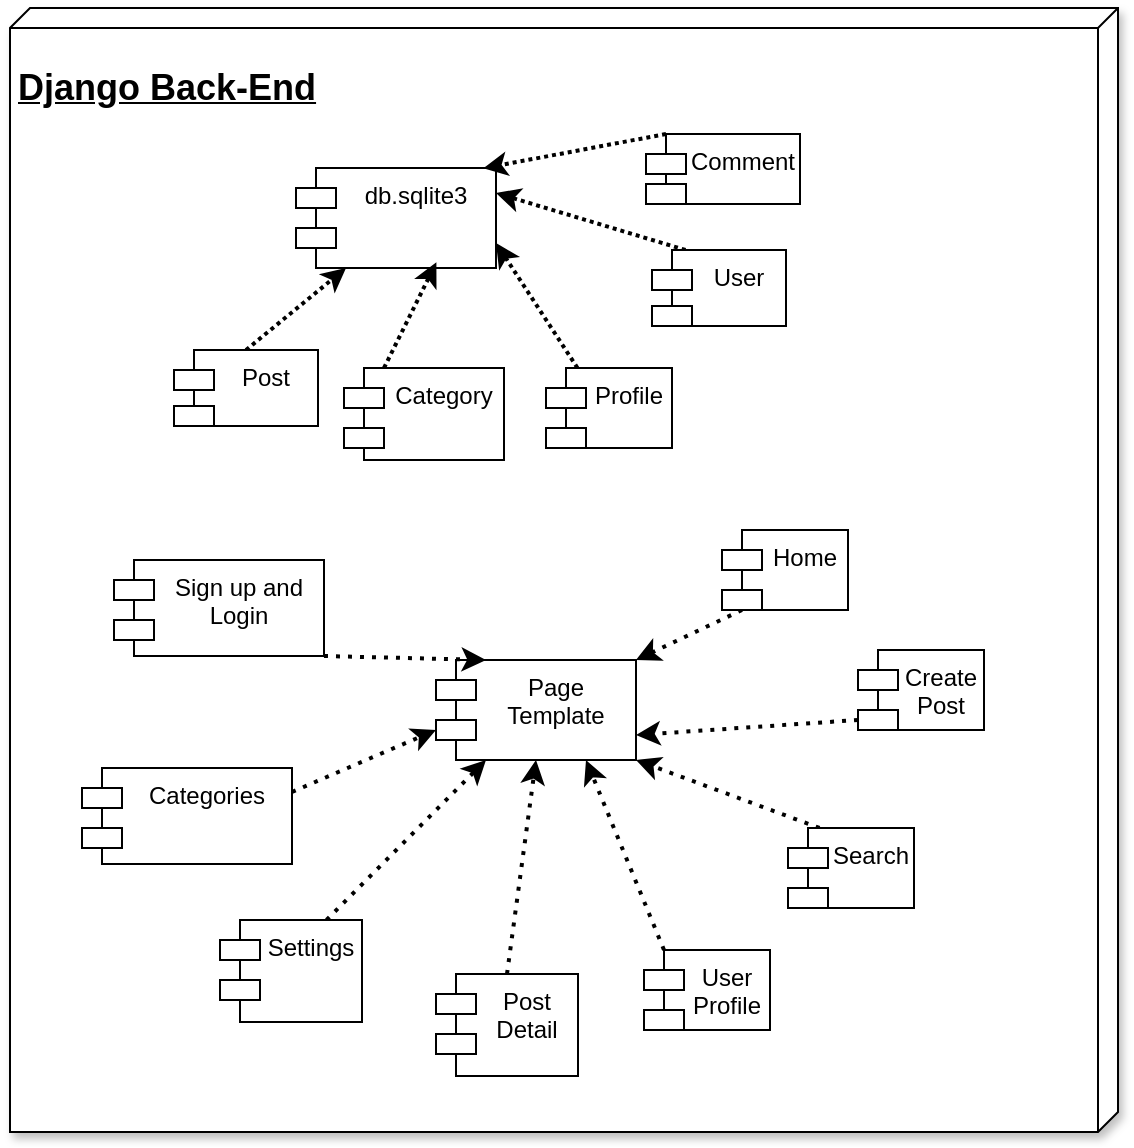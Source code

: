 <mxfile version="24.4.4" type="github">
  <diagram name="Page-1" id="kGsFk-90D487IeqG_Kmu">
    <mxGraphModel dx="1163" dy="570" grid="0" gridSize="10" guides="1" tooltips="1" connect="1" arrows="1" fold="1" page="1" pageScale="1" pageWidth="1169" pageHeight="827" math="0" shadow="0">
      <root>
        <mxCell id="0" />
        <mxCell id="1" parent="0" />
        <mxCell id="M0nrLScBIXvB6luAqI0C-2" value="&lt;h2&gt;Django Back-End&lt;/h2&gt;" style="verticalAlign=top;align=left;spacingTop=8;spacingLeft=2;spacingRight=12;shape=cube;size=10;direction=south;fontStyle=4;html=1;whiteSpace=wrap;shadow=1;" vertex="1" parent="1">
          <mxGeometry x="161" y="141" width="554" height="562" as="geometry" />
        </mxCell>
        <mxCell id="M0nrLScBIXvB6luAqI0C-1" value="db.sqlite3" style="shape=module;align=left;spacingLeft=20;align=center;verticalAlign=top;whiteSpace=wrap;html=1;" vertex="1" parent="1">
          <mxGeometry x="304" y="221" width="100" height="50" as="geometry" />
        </mxCell>
        <mxCell id="M0nrLScBIXvB6luAqI0C-17" style="rounded=0;orthogonalLoop=1;jettySize=auto;html=1;exitX=0.5;exitY=0;exitDx=0;exitDy=0;entryX=0.25;entryY=1;entryDx=0;entryDy=0;dashed=1;dashPattern=1 1;strokeWidth=2;" edge="1" parent="1" source="M0nrLScBIXvB6luAqI0C-10" target="M0nrLScBIXvB6luAqI0C-1">
          <mxGeometry relative="1" as="geometry" />
        </mxCell>
        <mxCell id="M0nrLScBIXvB6luAqI0C-10" value="Post" style="shape=module;align=left;spacingLeft=20;align=center;verticalAlign=top;whiteSpace=wrap;html=1;" vertex="1" parent="1">
          <mxGeometry x="243" y="312" width="72" height="38" as="geometry" />
        </mxCell>
        <mxCell id="M0nrLScBIXvB6luAqI0C-11" value="Category" style="shape=module;align=left;spacingLeft=20;align=center;verticalAlign=top;whiteSpace=wrap;html=1;" vertex="1" parent="1">
          <mxGeometry x="328" y="321" width="80" height="46" as="geometry" />
        </mxCell>
        <mxCell id="M0nrLScBIXvB6luAqI0C-20" style="rounded=0;orthogonalLoop=1;jettySize=auto;html=1;exitX=0.25;exitY=0;exitDx=0;exitDy=0;entryX=1;entryY=0.25;entryDx=0;entryDy=0;dashed=1;dashPattern=1 1;strokeWidth=2;" edge="1" parent="1" source="M0nrLScBIXvB6luAqI0C-12" target="M0nrLScBIXvB6luAqI0C-1">
          <mxGeometry relative="1" as="geometry" />
        </mxCell>
        <mxCell id="M0nrLScBIXvB6luAqI0C-12" value="User" style="shape=module;align=left;spacingLeft=20;align=center;verticalAlign=top;whiteSpace=wrap;html=1;" vertex="1" parent="1">
          <mxGeometry x="482" y="262" width="67" height="38" as="geometry" />
        </mxCell>
        <mxCell id="M0nrLScBIXvB6luAqI0C-19" style="rounded=0;orthogonalLoop=1;jettySize=auto;html=1;exitX=0.25;exitY=0;exitDx=0;exitDy=0;entryX=1;entryY=0.75;entryDx=0;entryDy=0;dashed=1;dashPattern=1 1;strokeWidth=2;" edge="1" parent="1" source="M0nrLScBIXvB6luAqI0C-16" target="M0nrLScBIXvB6luAqI0C-1">
          <mxGeometry relative="1" as="geometry" />
        </mxCell>
        <mxCell id="M0nrLScBIXvB6luAqI0C-16" value="Profile" style="shape=module;align=left;spacingLeft=20;align=center;verticalAlign=top;whiteSpace=wrap;html=1;" vertex="1" parent="1">
          <mxGeometry x="429" y="321" width="63" height="40" as="geometry" />
        </mxCell>
        <mxCell id="M0nrLScBIXvB6luAqI0C-18" style="rounded=0;orthogonalLoop=1;jettySize=auto;html=1;exitX=0.25;exitY=0;exitDx=0;exitDy=0;entryX=0.702;entryY=0.943;entryDx=0;entryDy=0;entryPerimeter=0;dashed=1;dashPattern=1 1;strokeWidth=2;" edge="1" parent="1" source="M0nrLScBIXvB6luAqI0C-11" target="M0nrLScBIXvB6luAqI0C-1">
          <mxGeometry relative="1" as="geometry" />
        </mxCell>
        <mxCell id="M0nrLScBIXvB6luAqI0C-21" value="Comment" style="shape=module;align=left;spacingLeft=20;align=center;verticalAlign=top;whiteSpace=wrap;html=1;" vertex="1" parent="1">
          <mxGeometry x="479" y="204" width="77" height="35" as="geometry" />
        </mxCell>
        <mxCell id="M0nrLScBIXvB6luAqI0C-22" style="rounded=0;orthogonalLoop=1;jettySize=auto;html=1;exitX=0;exitY=0;exitDx=10;exitDy=0;exitPerimeter=0;entryX=0.936;entryY=0.003;entryDx=0;entryDy=0;entryPerimeter=0;dashed=1;dashPattern=1 1;strokeWidth=2;" edge="1" parent="1" source="M0nrLScBIXvB6luAqI0C-21" target="M0nrLScBIXvB6luAqI0C-1">
          <mxGeometry relative="1" as="geometry" />
        </mxCell>
        <mxCell id="M0nrLScBIXvB6luAqI0C-25" value="Page Template" style="shape=module;align=left;spacingLeft=20;align=center;verticalAlign=top;whiteSpace=wrap;html=1;" vertex="1" parent="1">
          <mxGeometry x="374" y="467" width="100" height="50" as="geometry" />
        </mxCell>
        <mxCell id="M0nrLScBIXvB6luAqI0C-44" style="rounded=0;orthogonalLoop=1;jettySize=auto;html=1;exitX=0;exitY=1;exitDx=10;exitDy=0;exitPerimeter=0;entryX=1;entryY=0;entryDx=0;entryDy=0;dashed=1;dashPattern=1 2;strokeWidth=2;" edge="1" parent="1" source="M0nrLScBIXvB6luAqI0C-28" target="M0nrLScBIXvB6luAqI0C-25">
          <mxGeometry relative="1" as="geometry" />
        </mxCell>
        <mxCell id="M0nrLScBIXvB6luAqI0C-28" value="Home" style="shape=module;align=left;spacingLeft=20;align=center;verticalAlign=top;whiteSpace=wrap;html=1;" vertex="1" parent="1">
          <mxGeometry x="517" y="402" width="63" height="40" as="geometry" />
        </mxCell>
        <mxCell id="M0nrLScBIXvB6luAqI0C-45" style="rounded=0;orthogonalLoop=1;jettySize=auto;html=1;exitX=0;exitY=0;exitDx=0;exitDy=35;exitPerimeter=0;entryX=1;entryY=0.75;entryDx=0;entryDy=0;dashed=1;dashPattern=1 2;strokeWidth=2;" edge="1" parent="1" source="M0nrLScBIXvB6luAqI0C-29" target="M0nrLScBIXvB6luAqI0C-25">
          <mxGeometry relative="1" as="geometry" />
        </mxCell>
        <mxCell id="M0nrLScBIXvB6luAqI0C-29" value="Create Post" style="shape=module;align=left;spacingLeft=20;align=center;verticalAlign=top;whiteSpace=wrap;html=1;" vertex="1" parent="1">
          <mxGeometry x="585" y="462" width="63" height="40" as="geometry" />
        </mxCell>
        <mxCell id="M0nrLScBIXvB6luAqI0C-32" value="Categories" style="shape=module;align=left;spacingLeft=20;align=center;verticalAlign=top;whiteSpace=wrap;html=1;" vertex="1" parent="1">
          <mxGeometry x="197" y="521" width="105" height="48" as="geometry" />
        </mxCell>
        <mxCell id="M0nrLScBIXvB6luAqI0C-49" style="rounded=0;orthogonalLoop=1;jettySize=auto;html=1;exitX=0.5;exitY=0;exitDx=0;exitDy=0;entryX=0.5;entryY=1;entryDx=0;entryDy=0;dashed=1;dashPattern=1 2;strokeWidth=2;" edge="1" parent="1" source="M0nrLScBIXvB6luAqI0C-34" target="M0nrLScBIXvB6luAqI0C-25">
          <mxGeometry relative="1" as="geometry" />
        </mxCell>
        <mxCell id="M0nrLScBIXvB6luAqI0C-34" value="Post Detail" style="shape=module;align=left;spacingLeft=20;align=center;verticalAlign=top;whiteSpace=wrap;html=1;" vertex="1" parent="1">
          <mxGeometry x="374" y="624" width="71" height="51" as="geometry" />
        </mxCell>
        <mxCell id="M0nrLScBIXvB6luAqI0C-48" style="rounded=0;orthogonalLoop=1;jettySize=auto;html=1;exitX=0;exitY=0;exitDx=10;exitDy=0;exitPerimeter=0;entryX=0.75;entryY=1;entryDx=0;entryDy=0;dashed=1;dashPattern=1 2;strokeWidth=2;" edge="1" parent="1" source="M0nrLScBIXvB6luAqI0C-35" target="M0nrLScBIXvB6luAqI0C-25">
          <mxGeometry relative="1" as="geometry" />
        </mxCell>
        <mxCell id="M0nrLScBIXvB6luAqI0C-35" value="User Profile" style="shape=module;align=left;spacingLeft=20;align=center;verticalAlign=top;whiteSpace=wrap;html=1;" vertex="1" parent="1">
          <mxGeometry x="478" y="612" width="63" height="40" as="geometry" />
        </mxCell>
        <mxCell id="M0nrLScBIXvB6luAqI0C-52" style="rounded=0;orthogonalLoop=1;jettySize=auto;html=1;exitX=1;exitY=1;exitDx=0;exitDy=0;entryX=0.25;entryY=0;entryDx=0;entryDy=0;dashed=1;dashPattern=1 2;strokeWidth=2;" edge="1" parent="1" source="M0nrLScBIXvB6luAqI0C-38" target="M0nrLScBIXvB6luAqI0C-25">
          <mxGeometry relative="1" as="geometry" />
        </mxCell>
        <mxCell id="M0nrLScBIXvB6luAqI0C-38" value="Sign up and Login" style="shape=module;align=left;spacingLeft=20;align=center;verticalAlign=top;whiteSpace=wrap;html=1;" vertex="1" parent="1">
          <mxGeometry x="213" y="417" width="105" height="48" as="geometry" />
        </mxCell>
        <mxCell id="M0nrLScBIXvB6luAqI0C-47" style="rounded=0;orthogonalLoop=1;jettySize=auto;html=1;exitX=0.25;exitY=0;exitDx=0;exitDy=0;entryX=1;entryY=1;entryDx=0;entryDy=0;dashed=1;dashPattern=1 2;strokeWidth=2;" edge="1" parent="1" source="M0nrLScBIXvB6luAqI0C-39" target="M0nrLScBIXvB6luAqI0C-25">
          <mxGeometry relative="1" as="geometry" />
        </mxCell>
        <mxCell id="M0nrLScBIXvB6luAqI0C-39" value="Search" style="shape=module;align=left;spacingLeft=20;align=center;verticalAlign=top;whiteSpace=wrap;html=1;" vertex="1" parent="1">
          <mxGeometry x="550" y="551" width="63" height="40" as="geometry" />
        </mxCell>
        <mxCell id="M0nrLScBIXvB6luAqI0C-50" style="rounded=0;orthogonalLoop=1;jettySize=auto;html=1;exitX=0.75;exitY=0;exitDx=0;exitDy=0;entryX=0.25;entryY=1;entryDx=0;entryDy=0;dashed=1;dashPattern=1 2;strokeWidth=2;" edge="1" parent="1" source="M0nrLScBIXvB6luAqI0C-42" target="M0nrLScBIXvB6luAqI0C-25">
          <mxGeometry relative="1" as="geometry" />
        </mxCell>
        <mxCell id="M0nrLScBIXvB6luAqI0C-42" value="&lt;div&gt;Settings&lt;/div&gt;" style="shape=module;align=left;spacingLeft=20;align=center;verticalAlign=top;whiteSpace=wrap;html=1;" vertex="1" parent="1">
          <mxGeometry x="266" y="597" width="71" height="51" as="geometry" />
        </mxCell>
        <mxCell id="M0nrLScBIXvB6luAqI0C-51" style="rounded=0;orthogonalLoop=1;jettySize=auto;html=1;exitX=1;exitY=0.25;exitDx=0;exitDy=0;entryX=0;entryY=0;entryDx=0;entryDy=35;entryPerimeter=0;dashed=1;dashPattern=1 2;strokeWidth=2;" edge="1" parent="1" source="M0nrLScBIXvB6luAqI0C-32" target="M0nrLScBIXvB6luAqI0C-25">
          <mxGeometry relative="1" as="geometry" />
        </mxCell>
      </root>
    </mxGraphModel>
  </diagram>
</mxfile>
